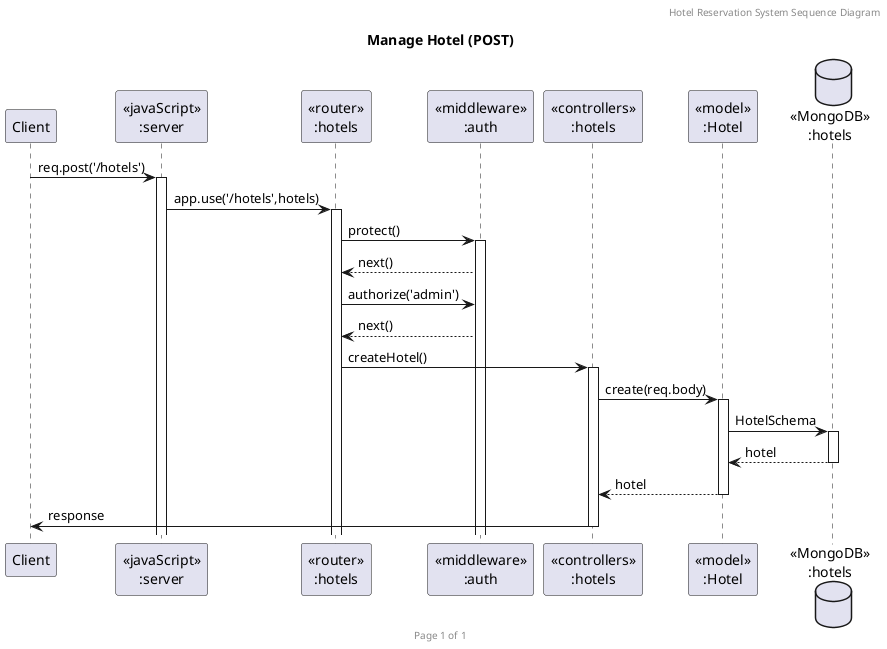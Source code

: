 @startuml Manage Hotel (POST)

header Hotel Reservation System Sequence Diagram
footer Page %page% of %lastpage%
title "Manage Hotel (POST)"

participant "Client" as client
participant "<<javaScript>>\n:server" as server
participant "<<router>>\n:hotels" as routerHotels
participant "<<middleware>>\n:auth" as middlewareAuth
participant "<<controllers>>\n:hotels" as controllersHotels
participant "<<model>>\n:Hotel" as modelHotel
database "<<MongoDB>>\n:hotels" as HotelsDatabase

client->server ++:req.post('/hotels')
server->routerHotels ++:app.use('/hotels',hotels)
routerHotels->middlewareAuth ++:protect()
middlewareAuth-->routerHotels :next()
routerHotels->middlewareAuth :authorize('admin')
middlewareAuth-->routerHotels :next()
routerHotels -> controllersHotels ++:createHotel()
controllersHotels->modelHotel ++:create(req.body)
modelHotel ->HotelsDatabase ++: HotelSchema
HotelsDatabase --> modelHotel --: hotel
controllersHotels <-- modelHotel --:hotel
controllersHotels->client --:response

@enduml
